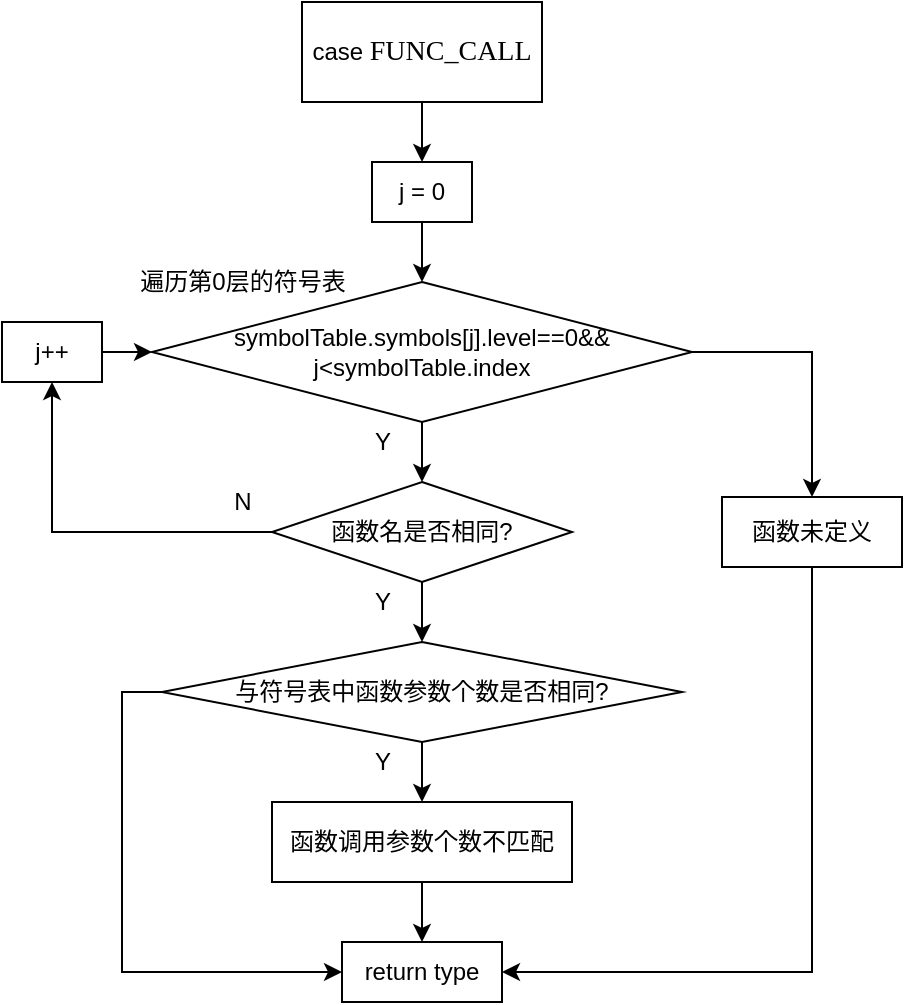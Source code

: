 <mxfile version="14.1.2" type="github">
  <diagram id="uDJWOoL0lcbTGfVm42-E" name="第 1 页">
    <mxGraphModel dx="757" dy="681" grid="1" gridSize="10" guides="1" tooltips="1" connect="1" arrows="1" fold="1" page="1" pageScale="1" pageWidth="2336" pageHeight="1654" math="0" shadow="0">
      <root>
        <mxCell id="0" />
        <mxCell id="1" parent="0" />
        <mxCell id="CDJCGj65mlWLLFupXMsn-8" style="edgeStyle=orthogonalEdgeStyle;rounded=0;orthogonalLoop=1;jettySize=auto;html=1;" edge="1" parent="1" source="CDJCGj65mlWLLFupXMsn-1" target="CDJCGj65mlWLLFupXMsn-2">
          <mxGeometry relative="1" as="geometry" />
        </mxCell>
        <mxCell id="CDJCGj65mlWLLFupXMsn-1" value="case&amp;nbsp;&lt;span lang=&quot;EN-US&quot; style=&quot;font-size: 10.5pt ; font-family: &amp;#34;times new roman&amp;#34; , serif&quot;&gt;FUNC_CALL&lt;/span&gt;" style="rounded=0;whiteSpace=wrap;html=1;" vertex="1" parent="1">
          <mxGeometry x="330" y="320" width="120" height="50" as="geometry" />
        </mxCell>
        <mxCell id="CDJCGj65mlWLLFupXMsn-9" style="edgeStyle=orthogonalEdgeStyle;rounded=0;orthogonalLoop=1;jettySize=auto;html=1;entryX=0.5;entryY=0;entryDx=0;entryDy=0;" edge="1" parent="1" source="CDJCGj65mlWLLFupXMsn-2" target="CDJCGj65mlWLLFupXMsn-3">
          <mxGeometry relative="1" as="geometry" />
        </mxCell>
        <mxCell id="CDJCGj65mlWLLFupXMsn-2" value="j = 0" style="whiteSpace=wrap;html=1;" vertex="1" parent="1">
          <mxGeometry x="365" y="400" width="50" height="30" as="geometry" />
        </mxCell>
        <mxCell id="CDJCGj65mlWLLFupXMsn-10" style="edgeStyle=orthogonalEdgeStyle;rounded=0;orthogonalLoop=1;jettySize=auto;html=1;entryX=0.5;entryY=0;entryDx=0;entryDy=0;" edge="1" parent="1" source="CDJCGj65mlWLLFupXMsn-3" target="CDJCGj65mlWLLFupXMsn-7">
          <mxGeometry relative="1" as="geometry" />
        </mxCell>
        <mxCell id="CDJCGj65mlWLLFupXMsn-17" style="edgeStyle=orthogonalEdgeStyle;rounded=0;orthogonalLoop=1;jettySize=auto;html=1;" edge="1" parent="1" source="CDJCGj65mlWLLFupXMsn-3" target="CDJCGj65mlWLLFupXMsn-16">
          <mxGeometry relative="1" as="geometry" />
        </mxCell>
        <mxCell id="CDJCGj65mlWLLFupXMsn-3" value="symbolTable.symbols[j].level==0&amp;amp;&amp;amp;&lt;br&gt;j&amp;lt;symbolTable.index" style="rhombus;whiteSpace=wrap;html=1;" vertex="1" parent="1">
          <mxGeometry x="255" y="460" width="270" height="70" as="geometry" />
        </mxCell>
        <mxCell id="CDJCGj65mlWLLFupXMsn-4" value="遍历第0层的符号表" style="text;html=1;align=center;verticalAlign=middle;resizable=0;points=[];autosize=1;" vertex="1" parent="1">
          <mxGeometry x="240" y="450" width="120" height="20" as="geometry" />
        </mxCell>
        <mxCell id="CDJCGj65mlWLLFupXMsn-15" style="edgeStyle=orthogonalEdgeStyle;rounded=0;orthogonalLoop=1;jettySize=auto;html=1;" edge="1" parent="1" source="CDJCGj65mlWLLFupXMsn-5" target="CDJCGj65mlWLLFupXMsn-3">
          <mxGeometry relative="1" as="geometry" />
        </mxCell>
        <mxCell id="CDJCGj65mlWLLFupXMsn-5" value="j++" style="whiteSpace=wrap;html=1;" vertex="1" parent="1">
          <mxGeometry x="180" y="480" width="50" height="30" as="geometry" />
        </mxCell>
        <mxCell id="CDJCGj65mlWLLFupXMsn-12" style="edgeStyle=orthogonalEdgeStyle;rounded=0;orthogonalLoop=1;jettySize=auto;html=1;" edge="1" parent="1" source="CDJCGj65mlWLLFupXMsn-7" target="CDJCGj65mlWLLFupXMsn-5">
          <mxGeometry relative="1" as="geometry" />
        </mxCell>
        <mxCell id="CDJCGj65mlWLLFupXMsn-19" style="edgeStyle=orthogonalEdgeStyle;rounded=0;orthogonalLoop=1;jettySize=auto;html=1;" edge="1" parent="1" source="CDJCGj65mlWLLFupXMsn-7" target="CDJCGj65mlWLLFupXMsn-18">
          <mxGeometry relative="1" as="geometry" />
        </mxCell>
        <mxCell id="CDJCGj65mlWLLFupXMsn-7" value="函数名是否相同?" style="rhombus;whiteSpace=wrap;html=1;" vertex="1" parent="1">
          <mxGeometry x="315" y="560" width="150" height="50" as="geometry" />
        </mxCell>
        <mxCell id="CDJCGj65mlWLLFupXMsn-11" value="Y" style="text;html=1;align=center;verticalAlign=middle;resizable=0;points=[];autosize=1;" vertex="1" parent="1">
          <mxGeometry x="360" y="530" width="20" height="20" as="geometry" />
        </mxCell>
        <mxCell id="CDJCGj65mlWLLFupXMsn-13" value="N" style="text;html=1;align=center;verticalAlign=middle;resizable=0;points=[];autosize=1;" vertex="1" parent="1">
          <mxGeometry x="290" y="560" width="20" height="20" as="geometry" />
        </mxCell>
        <mxCell id="CDJCGj65mlWLLFupXMsn-27" style="edgeStyle=orthogonalEdgeStyle;rounded=0;orthogonalLoop=1;jettySize=auto;html=1;" edge="1" parent="1" source="CDJCGj65mlWLLFupXMsn-16" target="CDJCGj65mlWLLFupXMsn-23">
          <mxGeometry relative="1" as="geometry">
            <Array as="points">
              <mxPoint x="585" y="805" />
            </Array>
          </mxGeometry>
        </mxCell>
        <mxCell id="CDJCGj65mlWLLFupXMsn-16" value="函数未定义" style="whiteSpace=wrap;html=1;" vertex="1" parent="1">
          <mxGeometry x="540" y="567.5" width="90" height="35" as="geometry" />
        </mxCell>
        <mxCell id="CDJCGj65mlWLLFupXMsn-22" style="edgeStyle=orthogonalEdgeStyle;rounded=0;orthogonalLoop=1;jettySize=auto;html=1;" edge="1" parent="1" source="CDJCGj65mlWLLFupXMsn-18" target="CDJCGj65mlWLLFupXMsn-21">
          <mxGeometry relative="1" as="geometry" />
        </mxCell>
        <mxCell id="CDJCGj65mlWLLFupXMsn-26" style="edgeStyle=orthogonalEdgeStyle;rounded=0;orthogonalLoop=1;jettySize=auto;html=1;" edge="1" parent="1" source="CDJCGj65mlWLLFupXMsn-18" target="CDJCGj65mlWLLFupXMsn-23">
          <mxGeometry relative="1" as="geometry">
            <Array as="points">
              <mxPoint x="240" y="665" />
              <mxPoint x="240" y="805" />
            </Array>
          </mxGeometry>
        </mxCell>
        <mxCell id="CDJCGj65mlWLLFupXMsn-18" value="与符号表中函数参数个数是否相同?" style="rhombus;whiteSpace=wrap;html=1;" vertex="1" parent="1">
          <mxGeometry x="260" y="640" width="260" height="50" as="geometry" />
        </mxCell>
        <mxCell id="CDJCGj65mlWLLFupXMsn-20" value="Y" style="text;html=1;align=center;verticalAlign=middle;resizable=0;points=[];autosize=1;" vertex="1" parent="1">
          <mxGeometry x="360" y="610" width="20" height="20" as="geometry" />
        </mxCell>
        <mxCell id="CDJCGj65mlWLLFupXMsn-24" style="edgeStyle=orthogonalEdgeStyle;rounded=0;orthogonalLoop=1;jettySize=auto;html=1;entryX=0.5;entryY=0;entryDx=0;entryDy=0;" edge="1" parent="1" source="CDJCGj65mlWLLFupXMsn-21" target="CDJCGj65mlWLLFupXMsn-23">
          <mxGeometry relative="1" as="geometry" />
        </mxCell>
        <mxCell id="CDJCGj65mlWLLFupXMsn-21" value="函数调用参数个数不匹配" style="whiteSpace=wrap;html=1;" vertex="1" parent="1">
          <mxGeometry x="315" y="720" width="150" height="40" as="geometry" />
        </mxCell>
        <mxCell id="CDJCGj65mlWLLFupXMsn-23" value="return type" style="whiteSpace=wrap;html=1;" vertex="1" parent="1">
          <mxGeometry x="350" y="790" width="80" height="30" as="geometry" />
        </mxCell>
        <mxCell id="CDJCGj65mlWLLFupXMsn-25" value="Y" style="text;html=1;align=center;verticalAlign=middle;resizable=0;points=[];autosize=1;" vertex="1" parent="1">
          <mxGeometry x="360" y="690" width="20" height="20" as="geometry" />
        </mxCell>
      </root>
    </mxGraphModel>
  </diagram>
</mxfile>
